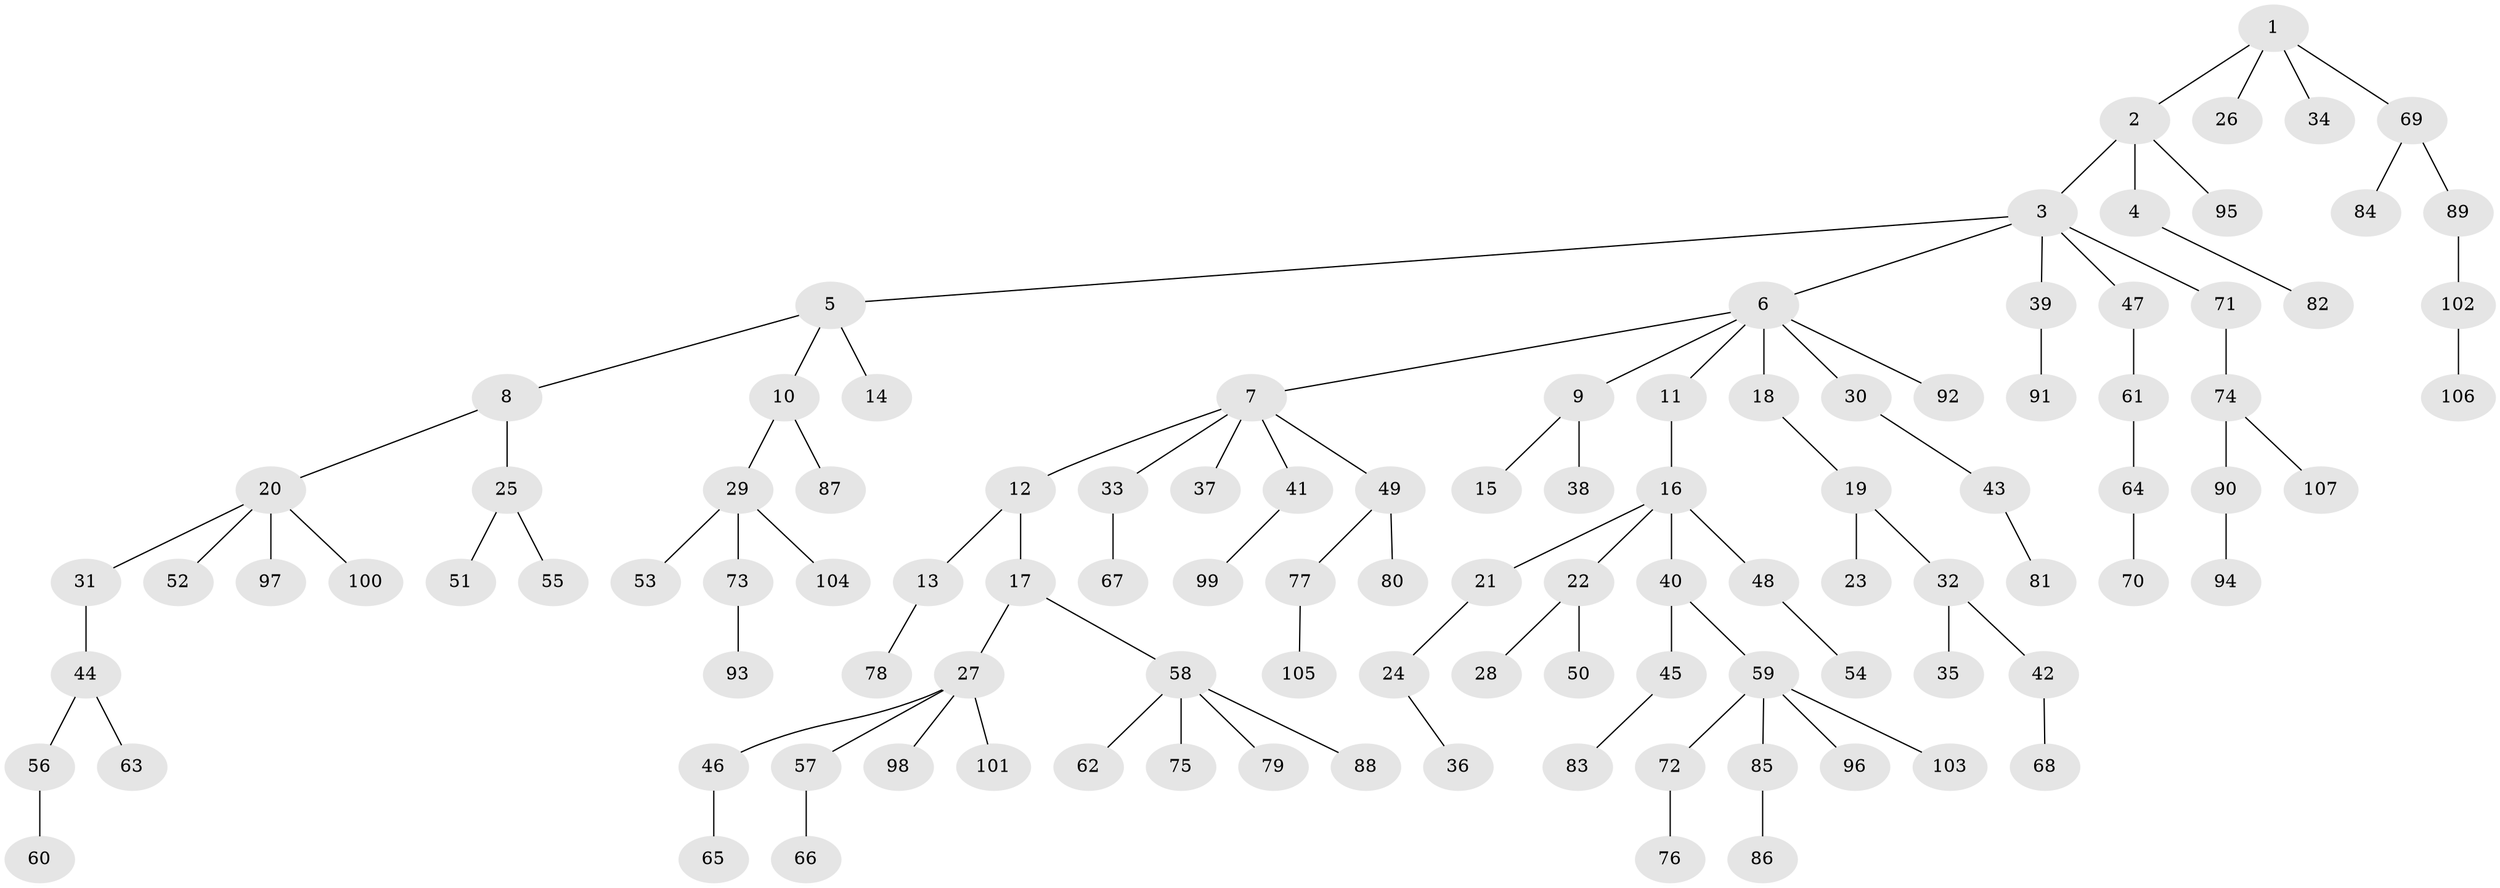 // Generated by graph-tools (version 1.1) at 2025/53/03/09/25 04:53:14]
// undirected, 107 vertices, 106 edges
graph export_dot {
graph [start="1"]
  node [color=gray90,style=filled];
  1;
  2;
  3;
  4;
  5;
  6;
  7;
  8;
  9;
  10;
  11;
  12;
  13;
  14;
  15;
  16;
  17;
  18;
  19;
  20;
  21;
  22;
  23;
  24;
  25;
  26;
  27;
  28;
  29;
  30;
  31;
  32;
  33;
  34;
  35;
  36;
  37;
  38;
  39;
  40;
  41;
  42;
  43;
  44;
  45;
  46;
  47;
  48;
  49;
  50;
  51;
  52;
  53;
  54;
  55;
  56;
  57;
  58;
  59;
  60;
  61;
  62;
  63;
  64;
  65;
  66;
  67;
  68;
  69;
  70;
  71;
  72;
  73;
  74;
  75;
  76;
  77;
  78;
  79;
  80;
  81;
  82;
  83;
  84;
  85;
  86;
  87;
  88;
  89;
  90;
  91;
  92;
  93;
  94;
  95;
  96;
  97;
  98;
  99;
  100;
  101;
  102;
  103;
  104;
  105;
  106;
  107;
  1 -- 2;
  1 -- 26;
  1 -- 34;
  1 -- 69;
  2 -- 3;
  2 -- 4;
  2 -- 95;
  3 -- 5;
  3 -- 6;
  3 -- 39;
  3 -- 47;
  3 -- 71;
  4 -- 82;
  5 -- 8;
  5 -- 10;
  5 -- 14;
  6 -- 7;
  6 -- 9;
  6 -- 11;
  6 -- 18;
  6 -- 30;
  6 -- 92;
  7 -- 12;
  7 -- 33;
  7 -- 37;
  7 -- 41;
  7 -- 49;
  8 -- 20;
  8 -- 25;
  9 -- 15;
  9 -- 38;
  10 -- 29;
  10 -- 87;
  11 -- 16;
  12 -- 13;
  12 -- 17;
  13 -- 78;
  16 -- 21;
  16 -- 22;
  16 -- 40;
  16 -- 48;
  17 -- 27;
  17 -- 58;
  18 -- 19;
  19 -- 23;
  19 -- 32;
  20 -- 31;
  20 -- 52;
  20 -- 97;
  20 -- 100;
  21 -- 24;
  22 -- 28;
  22 -- 50;
  24 -- 36;
  25 -- 51;
  25 -- 55;
  27 -- 46;
  27 -- 57;
  27 -- 98;
  27 -- 101;
  29 -- 53;
  29 -- 73;
  29 -- 104;
  30 -- 43;
  31 -- 44;
  32 -- 35;
  32 -- 42;
  33 -- 67;
  39 -- 91;
  40 -- 45;
  40 -- 59;
  41 -- 99;
  42 -- 68;
  43 -- 81;
  44 -- 56;
  44 -- 63;
  45 -- 83;
  46 -- 65;
  47 -- 61;
  48 -- 54;
  49 -- 77;
  49 -- 80;
  56 -- 60;
  57 -- 66;
  58 -- 62;
  58 -- 75;
  58 -- 79;
  58 -- 88;
  59 -- 72;
  59 -- 85;
  59 -- 96;
  59 -- 103;
  61 -- 64;
  64 -- 70;
  69 -- 84;
  69 -- 89;
  71 -- 74;
  72 -- 76;
  73 -- 93;
  74 -- 90;
  74 -- 107;
  77 -- 105;
  85 -- 86;
  89 -- 102;
  90 -- 94;
  102 -- 106;
}
